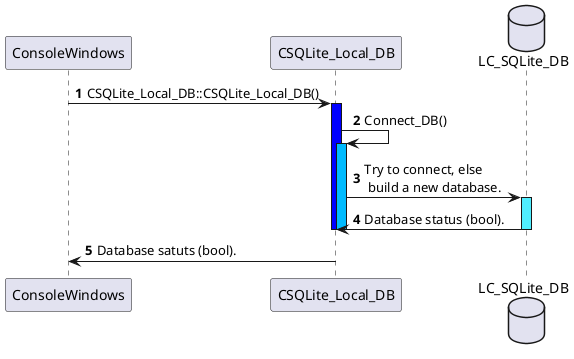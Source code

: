 @startuml


 autonumber
 ConsoleWindows -> CSQLite_Local_DB : CSQLite_Local_DB::CSQLite_Local_DB()
 activate CSQLite_Local_DB #0000FF

 CSQLite_Local_DB -> CSQLite_Local_DB : Connect_DB()
 activate CSQLite_Local_DB #00BBFF

 database LC_SQLite_DB
 CSQLite_Local_DB -> LC_SQLite_DB : Try to connect, else\n build a new database.
 activate LC_SQLite_DB #50EEFF

 LC_SQLite_DB -> CSQLite_Local_DB : Database status (bool).
 deactivate LC_SQLite_DB

 deactivate CSQLite_Local_DB
 deactivate CSQLite_Local_DB

 CSQLite_Local_DB -> ConsoleWindows : Database satuts (bool).
 deactivate ConsoleWindows

@enduml
